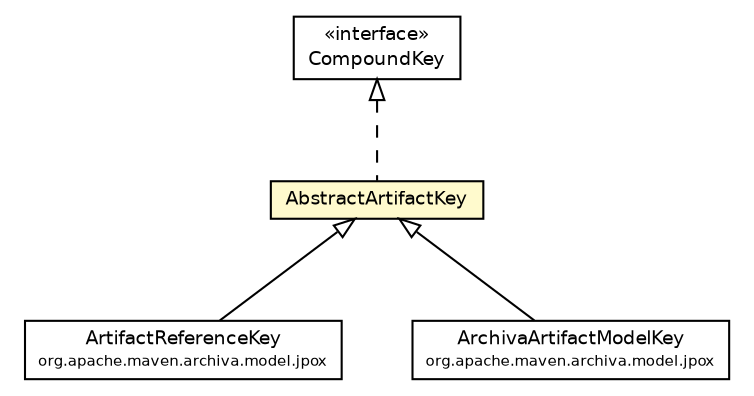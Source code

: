 #!/usr/local/bin/dot
#
# Class diagram 
# Generated by UmlGraph version 4.6 (http://www.spinellis.gr/sw/umlgraph)
#

digraph G {
	edge [fontname="Helvetica",fontsize=10,labelfontname="Helvetica",labelfontsize=10];
	node [fontname="Helvetica",fontsize=10,shape=plaintext];
	// org.apache.maven.archiva.model.CompoundKey
	c49583 [label=<<table border="0" cellborder="1" cellspacing="0" cellpadding="2" port="p" href="./CompoundKey.html">
		<tr><td><table border="0" cellspacing="0" cellpadding="1">
			<tr><td> &laquo;interface&raquo; </td></tr>
			<tr><td> CompoundKey </td></tr>
		</table></td></tr>
		</table>>, fontname="Helvetica", fontcolor="black", fontsize=9.0];
	// org.apache.maven.archiva.model.AbstractArtifactKey
	c49589 [label=<<table border="0" cellborder="1" cellspacing="0" cellpadding="2" port="p" bgcolor="lemonChiffon" href="./AbstractArtifactKey.html">
		<tr><td><table border="0" cellspacing="0" cellpadding="1">
			<tr><td> AbstractArtifactKey </td></tr>
		</table></td></tr>
		</table>>, fontname="Helvetica", fontcolor="black", fontsize=9.0];
	// org.apache.maven.archiva.model.jpox.ArtifactReferenceKey
	c49593 [label=<<table border="0" cellborder="1" cellspacing="0" cellpadding="2" port="p" href="./jpox/ArtifactReferenceKey.html">
		<tr><td><table border="0" cellspacing="0" cellpadding="1">
			<tr><td> ArtifactReferenceKey </td></tr>
			<tr><td><font point-size="7.0"> org.apache.maven.archiva.model.jpox </font></td></tr>
		</table></td></tr>
		</table>>, fontname="Helvetica", fontcolor="black", fontsize=9.0];
	// org.apache.maven.archiva.model.jpox.ArchivaArtifactModelKey
	c49596 [label=<<table border="0" cellborder="1" cellspacing="0" cellpadding="2" port="p" href="./jpox/ArchivaArtifactModelKey.html">
		<tr><td><table border="0" cellspacing="0" cellpadding="1">
			<tr><td> ArchivaArtifactModelKey </td></tr>
			<tr><td><font point-size="7.0"> org.apache.maven.archiva.model.jpox </font></td></tr>
		</table></td></tr>
		</table>>, fontname="Helvetica", fontcolor="black", fontsize=9.0];
	//org.apache.maven.archiva.model.AbstractArtifactKey implements org.apache.maven.archiva.model.CompoundKey
	c49583:p -> c49589:p [dir=back,arrowtail=empty,style=dashed];
	//org.apache.maven.archiva.model.jpox.ArtifactReferenceKey extends org.apache.maven.archiva.model.AbstractArtifactKey
	c49589:p -> c49593:p [dir=back,arrowtail=empty];
	//org.apache.maven.archiva.model.jpox.ArchivaArtifactModelKey extends org.apache.maven.archiva.model.AbstractArtifactKey
	c49589:p -> c49596:p [dir=back,arrowtail=empty];
}

